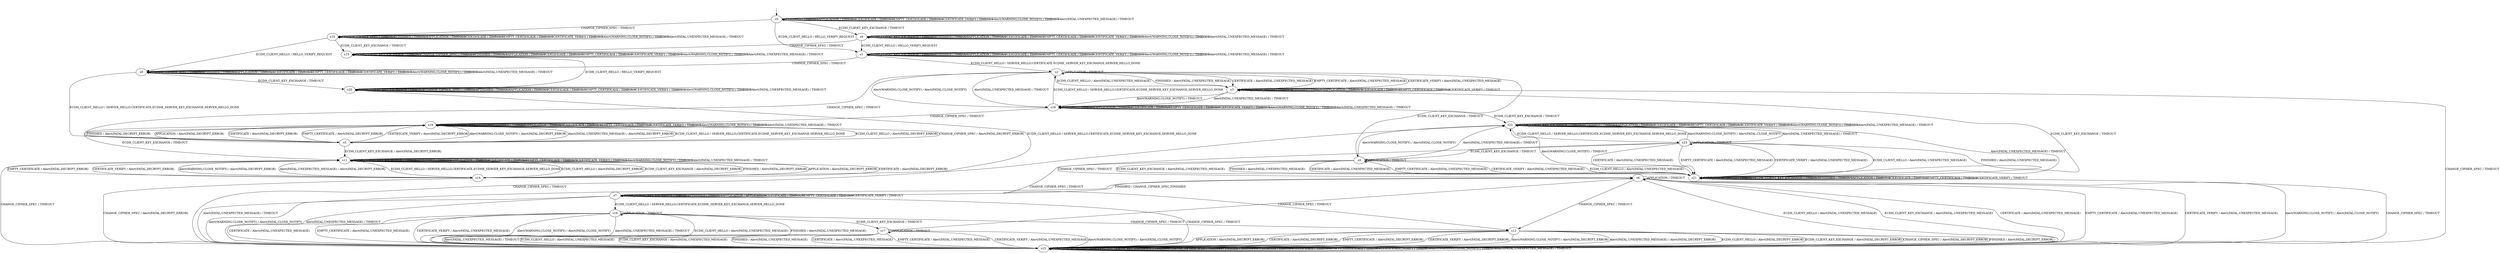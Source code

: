digraph h5 {
s0 [label="s0"];
s1 [label="s1"];
s9 [label="s9"];
s10 [label="s10"];
s2 [label="s2"];
s8 [label="s8"];
s13 [label="s13"];
s3 [label="s3"];
s4 [label="s4"];
s5 [label="s5"];
s18 [label="s18"];
s20 [label="s20"];
s6 [label="s6"];
s11 [label="s11"];
s15 [label="s15"];
s19 [label="s19"];
s21 [label="s21"];
s22 [label="s22"];
s7 [label="s7"];
s12 [label="s12"];
s14 [label="s14"];
s23 [label="s23"];
s16 [label="s16"];
s17 [label="s17"];
s0 -> s1 [label="ECDH_CLIENT_HELLO / HELLO_VERIFY_REQUEST"];
s0 -> s9 [label="ECDH_CLIENT_KEY_EXCHANGE / TIMEOUT"];
s0 -> s10 [label="CHANGE_CIPHER_SPEC / TIMEOUT"];
s0 -> s0 [label="FINISHED / TIMEOUT"];
s0 -> s0 [label="APPLICATION / TIMEOUT"];
s0 -> s0 [label="CERTIFICATE / TIMEOUT"];
s0 -> s0 [label="EMPTY_CERTIFICATE / TIMEOUT"];
s0 -> s0 [label="CERTIFICATE_VERIFY / TIMEOUT"];
s0 -> s0 [label="Alert(WARNING,CLOSE_NOTIFY) / TIMEOUT"];
s0 -> s0 [label="Alert(FATAL,UNEXPECTED_MESSAGE) / TIMEOUT"];
s1 -> s2 [label="ECDH_CLIENT_HELLO / SERVER_HELLO,CERTIFICATE,ECDHE_SERVER_KEY_EXCHANGE,SERVER_HELLO_DONE"];
s1 -> s1 [label="ECDH_CLIENT_KEY_EXCHANGE / TIMEOUT"];
s1 -> s8 [label="CHANGE_CIPHER_SPEC / TIMEOUT"];
s1 -> s1 [label="FINISHED / TIMEOUT"];
s1 -> s1 [label="APPLICATION / TIMEOUT"];
s1 -> s1 [label="CERTIFICATE / TIMEOUT"];
s1 -> s1 [label="EMPTY_CERTIFICATE / TIMEOUT"];
s1 -> s1 [label="CERTIFICATE_VERIFY / TIMEOUT"];
s1 -> s1 [label="Alert(WARNING,CLOSE_NOTIFY) / TIMEOUT"];
s1 -> s1 [label="Alert(FATAL,UNEXPECTED_MESSAGE) / TIMEOUT"];
s9 -> s1 [label="ECDH_CLIENT_HELLO / HELLO_VERIFY_REQUEST"];
s9 -> s9 [label="ECDH_CLIENT_KEY_EXCHANGE / TIMEOUT"];
s9 -> s13 [label="CHANGE_CIPHER_SPEC / TIMEOUT"];
s9 -> s9 [label="FINISHED / TIMEOUT"];
s9 -> s9 [label="APPLICATION / TIMEOUT"];
s9 -> s9 [label="CERTIFICATE / TIMEOUT"];
s9 -> s9 [label="EMPTY_CERTIFICATE / TIMEOUT"];
s9 -> s9 [label="CERTIFICATE_VERIFY / TIMEOUT"];
s9 -> s9 [label="Alert(WARNING,CLOSE_NOTIFY) / TIMEOUT"];
s9 -> s9 [label="Alert(FATAL,UNEXPECTED_MESSAGE) / TIMEOUT"];
s10 -> s8 [label="ECDH_CLIENT_HELLO / HELLO_VERIFY_REQUEST"];
s10 -> s13 [label="ECDH_CLIENT_KEY_EXCHANGE / TIMEOUT"];
s10 -> s10 [label="CHANGE_CIPHER_SPEC / TIMEOUT"];
s10 -> s10 [label="FINISHED / TIMEOUT"];
s10 -> s10 [label="APPLICATION / TIMEOUT"];
s10 -> s10 [label="CERTIFICATE / TIMEOUT"];
s10 -> s10 [label="EMPTY_CERTIFICATE / TIMEOUT"];
s10 -> s10 [label="CERTIFICATE_VERIFY / TIMEOUT"];
s10 -> s10 [label="Alert(WARNING,CLOSE_NOTIFY) / TIMEOUT"];
s10 -> s10 [label="Alert(FATAL,UNEXPECTED_MESSAGE) / TIMEOUT"];
s2 -> s3 [label="ECDH_CLIENT_HELLO / Alert(FATAL,UNEXPECTED_MESSAGE)"];
s2 -> s4 [label="ECDH_CLIENT_KEY_EXCHANGE / TIMEOUT"];
s2 -> s5 [label="CHANGE_CIPHER_SPEC / TIMEOUT"];
s2 -> s3 [label="FINISHED / Alert(FATAL,UNEXPECTED_MESSAGE)"];
s2 -> s2 [label="APPLICATION / TIMEOUT"];
s2 -> s3 [label="CERTIFICATE / Alert(FATAL,UNEXPECTED_MESSAGE)"];
s2 -> s3 [label="EMPTY_CERTIFICATE / Alert(FATAL,UNEXPECTED_MESSAGE)"];
s2 -> s3 [label="CERTIFICATE_VERIFY / Alert(FATAL,UNEXPECTED_MESSAGE)"];
s2 -> s18 [label="Alert(WARNING,CLOSE_NOTIFY) / Alert(FATAL,CLOSE_NOTIFY)"];
s2 -> s18 [label="Alert(FATAL,UNEXPECTED_MESSAGE) / TIMEOUT"];
s8 -> s5 [label="ECDH_CLIENT_HELLO / SERVER_HELLO,CERTIFICATE,ECDHE_SERVER_KEY_EXCHANGE,SERVER_HELLO_DONE"];
s8 -> s20 [label="ECDH_CLIENT_KEY_EXCHANGE / TIMEOUT"];
s8 -> s8 [label="CHANGE_CIPHER_SPEC / TIMEOUT"];
s8 -> s8 [label="FINISHED / TIMEOUT"];
s8 -> s8 [label="APPLICATION / TIMEOUT"];
s8 -> s8 [label="CERTIFICATE / TIMEOUT"];
s8 -> s8 [label="EMPTY_CERTIFICATE / TIMEOUT"];
s8 -> s8 [label="CERTIFICATE_VERIFY / TIMEOUT"];
s8 -> s8 [label="Alert(WARNING,CLOSE_NOTIFY) / TIMEOUT"];
s8 -> s8 [label="Alert(FATAL,UNEXPECTED_MESSAGE) / TIMEOUT"];
s13 -> s20 [label="ECDH_CLIENT_HELLO / HELLO_VERIFY_REQUEST"];
s13 -> s13 [label="ECDH_CLIENT_KEY_EXCHANGE / TIMEOUT"];
s13 -> s13 [label="CHANGE_CIPHER_SPEC / TIMEOUT"];
s13 -> s13 [label="FINISHED / TIMEOUT"];
s13 -> s13 [label="APPLICATION / TIMEOUT"];
s13 -> s13 [label="CERTIFICATE / TIMEOUT"];
s13 -> s13 [label="EMPTY_CERTIFICATE / TIMEOUT"];
s13 -> s13 [label="CERTIFICATE_VERIFY / TIMEOUT"];
s13 -> s13 [label="Alert(WARNING,CLOSE_NOTIFY) / TIMEOUT"];
s13 -> s13 [label="Alert(FATAL,UNEXPECTED_MESSAGE) / TIMEOUT"];
s3 -> s3 [label="ECDH_CLIENT_HELLO / TIMEOUT"];
s3 -> s21 [label="ECDH_CLIENT_KEY_EXCHANGE / TIMEOUT"];
s3 -> s15 [label="CHANGE_CIPHER_SPEC / TIMEOUT"];
s3 -> s3 [label="FINISHED / TIMEOUT"];
s3 -> s3 [label="APPLICATION / TIMEOUT"];
s3 -> s3 [label="CERTIFICATE / TIMEOUT"];
s3 -> s3 [label="EMPTY_CERTIFICATE / TIMEOUT"];
s3 -> s3 [label="CERTIFICATE_VERIFY / TIMEOUT"];
s3 -> s18 [label="Alert(WARNING,CLOSE_NOTIFY) / TIMEOUT"];
s3 -> s18 [label="Alert(FATAL,UNEXPECTED_MESSAGE) / TIMEOUT"];
s4 -> s21 [label="ECDH_CLIENT_HELLO / Alert(FATAL,UNEXPECTED_MESSAGE)"];
s4 -> s21 [label="ECDH_CLIENT_KEY_EXCHANGE / Alert(FATAL,UNEXPECTED_MESSAGE)"];
s4 -> s6 [label="CHANGE_CIPHER_SPEC / TIMEOUT"];
s4 -> s21 [label="FINISHED / Alert(FATAL,UNEXPECTED_MESSAGE)"];
s4 -> s4 [label="APPLICATION / TIMEOUT"];
s4 -> s21 [label="CERTIFICATE / Alert(FATAL,UNEXPECTED_MESSAGE)"];
s4 -> s21 [label="EMPTY_CERTIFICATE / Alert(FATAL,UNEXPECTED_MESSAGE)"];
s4 -> s21 [label="CERTIFICATE_VERIFY / Alert(FATAL,UNEXPECTED_MESSAGE)"];
s4 -> s22 [label="Alert(WARNING,CLOSE_NOTIFY) / Alert(FATAL,CLOSE_NOTIFY)"];
s4 -> s22 [label="Alert(FATAL,UNEXPECTED_MESSAGE) / TIMEOUT"];
s5 -> s19 [label="ECDH_CLIENT_HELLO / Alert(FATAL,DECRYPT_ERROR)"];
s5 -> s11 [label="ECDH_CLIENT_KEY_EXCHANGE / Alert(FATAL,DECRYPT_ERROR)"];
s5 -> s19 [label="CHANGE_CIPHER_SPEC / Alert(FATAL,DECRYPT_ERROR)"];
s5 -> s19 [label="FINISHED / Alert(FATAL,DECRYPT_ERROR)"];
s5 -> s19 [label="APPLICATION / Alert(FATAL,DECRYPT_ERROR)"];
s5 -> s19 [label="CERTIFICATE / Alert(FATAL,DECRYPT_ERROR)"];
s5 -> s19 [label="EMPTY_CERTIFICATE / Alert(FATAL,DECRYPT_ERROR)"];
s5 -> s19 [label="CERTIFICATE_VERIFY / Alert(FATAL,DECRYPT_ERROR)"];
s5 -> s19 [label="Alert(WARNING,CLOSE_NOTIFY) / Alert(FATAL,DECRYPT_ERROR)"];
s5 -> s19 [label="Alert(FATAL,UNEXPECTED_MESSAGE) / Alert(FATAL,DECRYPT_ERROR)"];
s18 -> s2 [label="ECDH_CLIENT_HELLO / SERVER_HELLO,CERTIFICATE,ECDHE_SERVER_KEY_EXCHANGE,SERVER_HELLO_DONE"];
s18 -> s22 [label="ECDH_CLIENT_KEY_EXCHANGE / TIMEOUT"];
s18 -> s19 [label="CHANGE_CIPHER_SPEC / TIMEOUT"];
s18 -> s18 [label="FINISHED / TIMEOUT"];
s18 -> s18 [label="APPLICATION / TIMEOUT"];
s18 -> s18 [label="CERTIFICATE / TIMEOUT"];
s18 -> s18 [label="EMPTY_CERTIFICATE / TIMEOUT"];
s18 -> s18 [label="CERTIFICATE_VERIFY / TIMEOUT"];
s18 -> s18 [label="Alert(WARNING,CLOSE_NOTIFY) / TIMEOUT"];
s18 -> s18 [label="Alert(FATAL,UNEXPECTED_MESSAGE) / TIMEOUT"];
s20 -> s14 [label="ECDH_CLIENT_HELLO / SERVER_HELLO,CERTIFICATE,ECDHE_SERVER_KEY_EXCHANGE,SERVER_HELLO_DONE"];
s20 -> s20 [label="ECDH_CLIENT_KEY_EXCHANGE / TIMEOUT"];
s20 -> s20 [label="CHANGE_CIPHER_SPEC / TIMEOUT"];
s20 -> s20 [label="FINISHED / TIMEOUT"];
s20 -> s20 [label="APPLICATION / TIMEOUT"];
s20 -> s20 [label="CERTIFICATE / TIMEOUT"];
s20 -> s20 [label="EMPTY_CERTIFICATE / TIMEOUT"];
s20 -> s20 [label="CERTIFICATE_VERIFY / TIMEOUT"];
s20 -> s20 [label="Alert(WARNING,CLOSE_NOTIFY) / TIMEOUT"];
s20 -> s20 [label="Alert(FATAL,UNEXPECTED_MESSAGE) / TIMEOUT"];
s6 -> s15 [label="ECDH_CLIENT_HELLO / Alert(FATAL,UNEXPECTED_MESSAGE)"];
s6 -> s15 [label="ECDH_CLIENT_KEY_EXCHANGE / Alert(FATAL,UNEXPECTED_MESSAGE)"];
s6 -> s12 [label="CHANGE_CIPHER_SPEC / TIMEOUT"];
s6 -> s7 [label="FINISHED / CHANGE_CIPHER_SPEC,FINISHED"];
s6 -> s6 [label="APPLICATION / TIMEOUT"];
s6 -> s15 [label="CERTIFICATE / Alert(FATAL,UNEXPECTED_MESSAGE)"];
s6 -> s15 [label="EMPTY_CERTIFICATE / Alert(FATAL,UNEXPECTED_MESSAGE)"];
s6 -> s15 [label="CERTIFICATE_VERIFY / Alert(FATAL,UNEXPECTED_MESSAGE)"];
s6 -> s15 [label="Alert(WARNING,CLOSE_NOTIFY) / Alert(FATAL,CLOSE_NOTIFY)"];
s6 -> s15 [label="Alert(FATAL,UNEXPECTED_MESSAGE) / TIMEOUT"];
s11 -> s14 [label="ECDH_CLIENT_HELLO / SERVER_HELLO,CERTIFICATE,ECDHE_SERVER_KEY_EXCHANGE,SERVER_HELLO_DONE"];
s11 -> s11 [label="ECDH_CLIENT_KEY_EXCHANGE / TIMEOUT"];
s11 -> s15 [label="CHANGE_CIPHER_SPEC / TIMEOUT"];
s11 -> s11 [label="FINISHED / TIMEOUT"];
s11 -> s11 [label="APPLICATION / TIMEOUT"];
s11 -> s11 [label="CERTIFICATE / TIMEOUT"];
s11 -> s11 [label="EMPTY_CERTIFICATE / TIMEOUT"];
s11 -> s11 [label="CERTIFICATE_VERIFY / TIMEOUT"];
s11 -> s11 [label="Alert(WARNING,CLOSE_NOTIFY) / TIMEOUT"];
s11 -> s11 [label="Alert(FATAL,UNEXPECTED_MESSAGE) / TIMEOUT"];
s15 -> s15 [label="ECDH_CLIENT_HELLO / TIMEOUT"];
s15 -> s15 [label="ECDH_CLIENT_KEY_EXCHANGE / TIMEOUT"];
s15 -> s15 [label="CHANGE_CIPHER_SPEC / TIMEOUT"];
s15 -> s15 [label="FINISHED / TIMEOUT"];
s15 -> s15 [label="APPLICATION / TIMEOUT"];
s15 -> s15 [label="CERTIFICATE / TIMEOUT"];
s15 -> s15 [label="EMPTY_CERTIFICATE / TIMEOUT"];
s15 -> s15 [label="CERTIFICATE_VERIFY / TIMEOUT"];
s15 -> s15 [label="Alert(WARNING,CLOSE_NOTIFY) / TIMEOUT"];
s15 -> s15 [label="Alert(FATAL,UNEXPECTED_MESSAGE) / TIMEOUT"];
s19 -> s5 [label="ECDH_CLIENT_HELLO / SERVER_HELLO,CERTIFICATE,ECDHE_SERVER_KEY_EXCHANGE,SERVER_HELLO_DONE"];
s19 -> s11 [label="ECDH_CLIENT_KEY_EXCHANGE / TIMEOUT"];
s19 -> s19 [label="CHANGE_CIPHER_SPEC / TIMEOUT"];
s19 -> s19 [label="FINISHED / TIMEOUT"];
s19 -> s19 [label="APPLICATION / TIMEOUT"];
s19 -> s19 [label="CERTIFICATE / TIMEOUT"];
s19 -> s19 [label="EMPTY_CERTIFICATE / TIMEOUT"];
s19 -> s19 [label="CERTIFICATE_VERIFY / TIMEOUT"];
s19 -> s19 [label="Alert(WARNING,CLOSE_NOTIFY) / TIMEOUT"];
s19 -> s19 [label="Alert(FATAL,UNEXPECTED_MESSAGE) / TIMEOUT"];
s21 -> s21 [label="ECDH_CLIENT_HELLO / TIMEOUT"];
s21 -> s21 [label="ECDH_CLIENT_KEY_EXCHANGE / TIMEOUT"];
s21 -> s15 [label="CHANGE_CIPHER_SPEC / TIMEOUT"];
s21 -> s21 [label="FINISHED / TIMEOUT"];
s21 -> s21 [label="APPLICATION / TIMEOUT"];
s21 -> s21 [label="CERTIFICATE / TIMEOUT"];
s21 -> s21 [label="EMPTY_CERTIFICATE / TIMEOUT"];
s21 -> s21 [label="CERTIFICATE_VERIFY / TIMEOUT"];
s21 -> s22 [label="Alert(WARNING,CLOSE_NOTIFY) / TIMEOUT"];
s21 -> s22 [label="Alert(FATAL,UNEXPECTED_MESSAGE) / TIMEOUT"];
s22 -> s23 [label="ECDH_CLIENT_HELLO / SERVER_HELLO,CERTIFICATE,ECDHE_SERVER_KEY_EXCHANGE,SERVER_HELLO_DONE"];
s22 -> s22 [label="ECDH_CLIENT_KEY_EXCHANGE / TIMEOUT"];
s22 -> s15 [label="CHANGE_CIPHER_SPEC / TIMEOUT"];
s22 -> s22 [label="FINISHED / TIMEOUT"];
s22 -> s22 [label="APPLICATION / TIMEOUT"];
s22 -> s22 [label="CERTIFICATE / TIMEOUT"];
s22 -> s22 [label="EMPTY_CERTIFICATE / TIMEOUT"];
s22 -> s22 [label="CERTIFICATE_VERIFY / TIMEOUT"];
s22 -> s22 [label="Alert(WARNING,CLOSE_NOTIFY) / TIMEOUT"];
s22 -> s22 [label="Alert(FATAL,UNEXPECTED_MESSAGE) / TIMEOUT"];
s7 -> s16 [label="ECDH_CLIENT_HELLO / SERVER_HELLO,CERTIFICATE,ECDHE_SERVER_KEY_EXCHANGE,SERVER_HELLO_DONE"];
s7 -> s7 [label="ECDH_CLIENT_KEY_EXCHANGE / TIMEOUT"];
s7 -> s15 [label="CHANGE_CIPHER_SPEC / TIMEOUT"];
s7 -> s7 [label="FINISHED / TIMEOUT"];
s7 -> s7 [label="APPLICATION / APPLICATION"];
s7 -> s7 [label="CERTIFICATE / TIMEOUT"];
s7 -> s7 [label="EMPTY_CERTIFICATE / TIMEOUT"];
s7 -> s7 [label="CERTIFICATE_VERIFY / TIMEOUT"];
s7 -> s15 [label="Alert(WARNING,CLOSE_NOTIFY) / Alert(FATAL,CLOSE_NOTIFY)"];
s7 -> s15 [label="Alert(FATAL,UNEXPECTED_MESSAGE) / TIMEOUT"];
s12 -> s15 [label="ECDH_CLIENT_HELLO / Alert(FATAL,DECRYPT_ERROR)"];
s12 -> s15 [label="ECDH_CLIENT_KEY_EXCHANGE / Alert(FATAL,DECRYPT_ERROR)"];
s12 -> s15 [label="CHANGE_CIPHER_SPEC / Alert(FATAL,DECRYPT_ERROR)"];
s12 -> s15 [label="FINISHED / Alert(FATAL,DECRYPT_ERROR)"];
s12 -> s15 [label="APPLICATION / Alert(FATAL,DECRYPT_ERROR)"];
s12 -> s15 [label="CERTIFICATE / Alert(FATAL,DECRYPT_ERROR)"];
s12 -> s15 [label="EMPTY_CERTIFICATE / Alert(FATAL,DECRYPT_ERROR)"];
s12 -> s15 [label="CERTIFICATE_VERIFY / Alert(FATAL,DECRYPT_ERROR)"];
s12 -> s15 [label="Alert(WARNING,CLOSE_NOTIFY) / Alert(FATAL,DECRYPT_ERROR)"];
s12 -> s15 [label="Alert(FATAL,UNEXPECTED_MESSAGE) / Alert(FATAL,DECRYPT_ERROR)"];
s14 -> s11 [label="ECDH_CLIENT_HELLO / Alert(FATAL,DECRYPT_ERROR)"];
s14 -> s11 [label="ECDH_CLIENT_KEY_EXCHANGE / Alert(FATAL,DECRYPT_ERROR)"];
s14 -> s15 [label="CHANGE_CIPHER_SPEC / Alert(FATAL,DECRYPT_ERROR)"];
s14 -> s11 [label="FINISHED / Alert(FATAL,DECRYPT_ERROR)"];
s14 -> s11 [label="APPLICATION / Alert(FATAL,DECRYPT_ERROR)"];
s14 -> s11 [label="CERTIFICATE / Alert(FATAL,DECRYPT_ERROR)"];
s14 -> s11 [label="EMPTY_CERTIFICATE / Alert(FATAL,DECRYPT_ERROR)"];
s14 -> s11 [label="CERTIFICATE_VERIFY / Alert(FATAL,DECRYPT_ERROR)"];
s14 -> s11 [label="Alert(WARNING,CLOSE_NOTIFY) / Alert(FATAL,DECRYPT_ERROR)"];
s14 -> s11 [label="Alert(FATAL,UNEXPECTED_MESSAGE) / Alert(FATAL,DECRYPT_ERROR)"];
s23 -> s21 [label="ECDH_CLIENT_HELLO / Alert(FATAL,UNEXPECTED_MESSAGE)"];
s23 -> s4 [label="ECDH_CLIENT_KEY_EXCHANGE / TIMEOUT"];
s23 -> s12 [label="CHANGE_CIPHER_SPEC / TIMEOUT"];
s23 -> s21 [label="FINISHED / Alert(FATAL,UNEXPECTED_MESSAGE)"];
s23 -> s23 [label="APPLICATION / TIMEOUT"];
s23 -> s21 [label="CERTIFICATE / Alert(FATAL,UNEXPECTED_MESSAGE)"];
s23 -> s21 [label="EMPTY_CERTIFICATE / Alert(FATAL,UNEXPECTED_MESSAGE)"];
s23 -> s21 [label="CERTIFICATE_VERIFY / Alert(FATAL,UNEXPECTED_MESSAGE)"];
s23 -> s22 [label="Alert(WARNING,CLOSE_NOTIFY) / Alert(FATAL,CLOSE_NOTIFY)"];
s23 -> s22 [label="Alert(FATAL,UNEXPECTED_MESSAGE) / TIMEOUT"];
s16 -> s15 [label="ECDH_CLIENT_HELLO / Alert(FATAL,UNEXPECTED_MESSAGE)"];
s16 -> s17 [label="ECDH_CLIENT_KEY_EXCHANGE / TIMEOUT"];
s16 -> s12 [label="CHANGE_CIPHER_SPEC / TIMEOUT"];
s16 -> s15 [label="FINISHED / Alert(FATAL,UNEXPECTED_MESSAGE)"];
s16 -> s16 [label="APPLICATION / TIMEOUT"];
s16 -> s15 [label="CERTIFICATE / Alert(FATAL,UNEXPECTED_MESSAGE)"];
s16 -> s15 [label="EMPTY_CERTIFICATE / Alert(FATAL,UNEXPECTED_MESSAGE)"];
s16 -> s15 [label="CERTIFICATE_VERIFY / Alert(FATAL,UNEXPECTED_MESSAGE)"];
s16 -> s15 [label="Alert(WARNING,CLOSE_NOTIFY) / Alert(FATAL,CLOSE_NOTIFY)"];
s16 -> s15 [label="Alert(FATAL,UNEXPECTED_MESSAGE) / TIMEOUT"];
s17 -> s15 [label="ECDH_CLIENT_HELLO / Alert(FATAL,UNEXPECTED_MESSAGE)"];
s17 -> s15 [label="ECDH_CLIENT_KEY_EXCHANGE / Alert(FATAL,UNEXPECTED_MESSAGE)"];
s17 -> s6 [label="CHANGE_CIPHER_SPEC / TIMEOUT"];
s17 -> s15 [label="FINISHED / Alert(FATAL,UNEXPECTED_MESSAGE)"];
s17 -> s17 [label="APPLICATION / TIMEOUT"];
s17 -> s15 [label="CERTIFICATE / Alert(FATAL,UNEXPECTED_MESSAGE)"];
s17 -> s15 [label="EMPTY_CERTIFICATE / Alert(FATAL,UNEXPECTED_MESSAGE)"];
s17 -> s15 [label="CERTIFICATE_VERIFY / Alert(FATAL,UNEXPECTED_MESSAGE)"];
s17 -> s15 [label="Alert(WARNING,CLOSE_NOTIFY) / Alert(FATAL,CLOSE_NOTIFY)"];
s17 -> s15 [label="Alert(FATAL,UNEXPECTED_MESSAGE) / TIMEOUT"];
__start0 [shape=none, label=""];
__start0 -> s0 [label=""];
}
